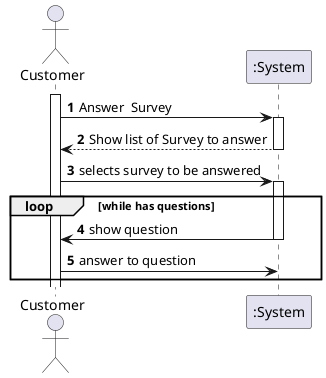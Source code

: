 @startuml
autonumber
actor "Customer" as MEDLT

activate MEDLT
MEDLT-> ":System" : Answer  Survey

activate ":System"
":System" --> MEDLT : Show list of Survey to answer

deactivate ":System"


MEDLT-> ":System" : selects survey to be answered
activate ":System"

loop while has questions
":System" ->  MEDLT: show question
deactivate ":System"

MEDLT-> ":System" : answer to question

end loop
activate ":System"
deactivate ":System"
@enduml